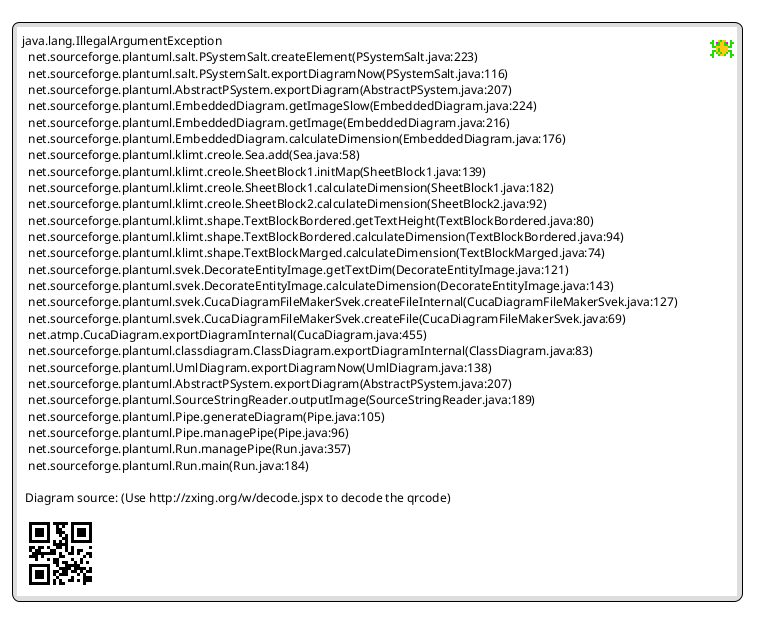 @startuml

!definelong EditQueryConditionsView
{
  {+
    {
       {
         Theme      | {^IPE^ |[<&menu>]}
         --|--
         **Border**
         --|--
         Size   | { "1" | <&elevator>}
         Alpha  | { "1" | <&elevator>}
         Color  | {^green^|[<&eyedropper>]}
         --|--
         **Background**
         --|--
         Size   | "default" 
         Color  | {^green^|[<&eyedropper>]}
         Alpha  | 1 <&elevator>
         Image  | "URL"
         --|--
         **Graphic**
         --|--
         Name             | "   "
         Width            | "   "
         Height           | "   "
         Opacity          | { "1" | <&elevator>}
         X Offset         | { "0" | <&elevator>}
         Y Offset         | { "0" | <&elevator>}
         External graphic | "URL"
         --|--
         **Stroke**
         --|--
          Color     | {^green^|[<&eyedropper>]}
          Opacity   | { "1" | <&elevator>}
          Width     | "  "
          Linecap   | ^Round^
          Dashstyle | ^Solid^
         --|--
         **Fill**
         --|--
         Opacity |  { "1" | <&elevator>}
         Color | {^green^|[<&eyedropper>]}
         --|--
         **Misc.**
         --|--
         Point Radius | { "1" | <&elevator>}
         cursor       | ^pointer^
         rotation     | "0° "
         display      | [X] Show
       }
    }
    ---
    { [Reset] | [Cancel] | [ Save ]}
  }
}
!enddefinelong

!ifdef display
!else
    legend
    {{
    salt
       EditQueryConditionsView
    }}
    end legend
!endif
@enduml